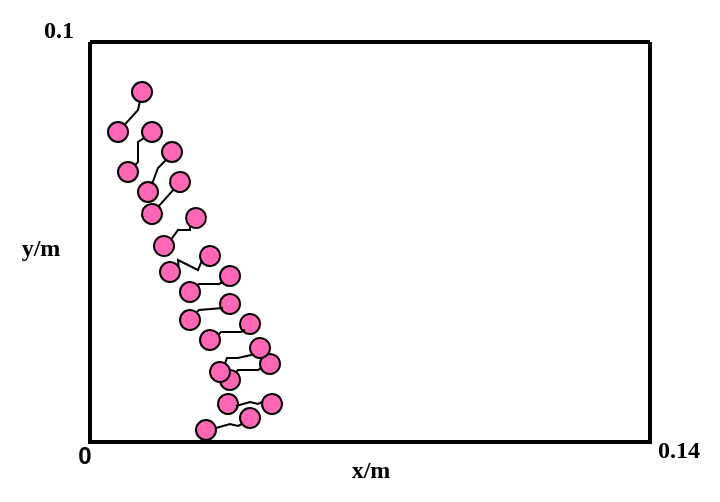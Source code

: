 <mxfile version="21.1.7" type="github">
  <diagram id="Cu6BmdPR7tdzUya2GzKG" name="第 1 页">
    <mxGraphModel dx="780" dy="414" grid="1" gridSize="10" guides="1" tooltips="1" connect="1" arrows="1" fold="1" page="1" pageScale="1" pageWidth="827" pageHeight="1169" math="0" shadow="0">
      <root>
        <mxCell id="0" />
        <mxCell id="1" parent="0" />
        <mxCell id="Zn6deWEafZFkDb37yghi-1" value="" style="group" parent="1" vertex="1" connectable="0">
          <mxGeometry x="76" y="246" width="280" height="205.877" as="geometry" />
        </mxCell>
        <mxCell id="Zn6deWEafZFkDb37yghi-2" value="" style="swimlane;startSize=0;strokeWidth=2;" parent="Zn6deWEafZFkDb37yghi-1" vertex="1">
          <mxGeometry width="280" height="200" as="geometry">
            <mxRectangle x="120" y="280" width="50" height="40" as="alternateBounds" />
          </mxGeometry>
        </mxCell>
        <mxCell id="Zn6deWEafZFkDb37yghi-3" value="" style="group;rotation=40;" parent="Zn6deWEafZFkDb37yghi-2" vertex="1" connectable="0">
          <mxGeometry x="50" y="120" width="20" height="30" as="geometry" />
        </mxCell>
        <mxCell id="Zn6deWEafZFkDb37yghi-4" value="" style="ellipse;whiteSpace=wrap;html=1;aspect=fixed;fillColor=#FF66B3;rotation=40;" parent="Zn6deWEafZFkDb37yghi-3" vertex="1">
          <mxGeometry x="15" y="6" width="10" height="10" as="geometry" />
        </mxCell>
        <mxCell id="Zn6deWEafZFkDb37yghi-5" value="" style="ellipse;whiteSpace=wrap;html=1;aspect=fixed;fillColor=#FF66B3;rotation=40;" parent="Zn6deWEafZFkDb37yghi-3" vertex="1">
          <mxGeometry x="-5" y="14" width="10" height="10" as="geometry" />
        </mxCell>
        <mxCell id="Zn6deWEafZFkDb37yghi-7" value="" style="group;rotation=40;" parent="Zn6deWEafZFkDb37yghi-3" vertex="1" connectable="0">
          <mxGeometry x="-10" y="-24" width="20" height="30" as="geometry" />
        </mxCell>
        <mxCell id="Zn6deWEafZFkDb37yghi-8" value="" style="ellipse;whiteSpace=wrap;html=1;aspect=fixed;fillColor=#FF66B3;rotation=40;" parent="Zn6deWEafZFkDb37yghi-7" vertex="1">
          <mxGeometry x="15" y="6" width="10" height="10" as="geometry" />
        </mxCell>
        <mxCell id="Zn6deWEafZFkDb37yghi-9" value="" style="ellipse;whiteSpace=wrap;html=1;aspect=fixed;fillColor=#FF66B3;rotation=40;" parent="Zn6deWEafZFkDb37yghi-7" vertex="1">
          <mxGeometry x="-5" y="14" width="10" height="10" as="geometry" />
        </mxCell>
        <mxCell id="Zn6deWEafZFkDb37yghi-11" value="" style="group;rotation=20;" parent="Zn6deWEafZFkDb37yghi-2" vertex="1" connectable="0">
          <mxGeometry x="35" y="80" width="20" height="30" as="geometry" />
        </mxCell>
        <mxCell id="Zn6deWEafZFkDb37yghi-12" value="" style="ellipse;whiteSpace=wrap;html=1;aspect=fixed;fillColor=#FF66B3;rotation=20;" parent="Zn6deWEafZFkDb37yghi-11" vertex="1">
          <mxGeometry x="13" y="3" width="10" height="10" as="geometry" />
        </mxCell>
        <mxCell id="Zn6deWEafZFkDb37yghi-13" value="" style="ellipse;whiteSpace=wrap;html=1;aspect=fixed;fillColor=#FF66B3;rotation=20;" parent="Zn6deWEafZFkDb37yghi-11" vertex="1">
          <mxGeometry x="-3" y="17" width="10" height="10" as="geometry" />
        </mxCell>
        <mxCell id="Zn6deWEafZFkDb37yghi-14" value="" style="endArrow=none;html=1;rounded=0;startArrow=none;entryX=0.345;entryY=0.95;entryDx=0;entryDy=0;entryPerimeter=0;exitX=0.737;exitY=0.019;exitDx=0;exitDy=0;exitPerimeter=0;" parent="Zn6deWEafZFkDb37yghi-11" source="Zn6deWEafZFkDb37yghi-13" target="Zn6deWEafZFkDb37yghi-12" edge="1">
          <mxGeometry width="50" height="50" relative="1" as="geometry">
            <mxPoint x="-18" y="64" as="sourcePoint" />
            <mxPoint x="45" y="33" as="targetPoint" />
            <Array as="points">
              <mxPoint x="9" y="14" />
              <mxPoint x="15" y="14" />
            </Array>
          </mxGeometry>
        </mxCell>
        <mxCell id="Zn6deWEafZFkDb37yghi-15" value="" style="group;rotation=15;" parent="Zn6deWEafZFkDb37yghi-11" vertex="1" connectable="0">
          <mxGeometry x="-7" y="-17" width="20" height="30" as="geometry" />
        </mxCell>
        <mxCell id="Zn6deWEafZFkDb37yghi-16" value="" style="ellipse;whiteSpace=wrap;html=1;aspect=fixed;fillColor=#FF66B3;rotation=15;" parent="Zn6deWEafZFkDb37yghi-15" vertex="1">
          <mxGeometry x="12" y="2" width="10" height="10" as="geometry" />
        </mxCell>
        <mxCell id="Zn6deWEafZFkDb37yghi-17" value="" style="ellipse;whiteSpace=wrap;html=1;aspect=fixed;fillColor=#FF66B3;rotation=15;" parent="Zn6deWEafZFkDb37yghi-15" vertex="1">
          <mxGeometry x="-2" y="18" width="10" height="10" as="geometry" />
        </mxCell>
        <mxCell id="Zn6deWEafZFkDb37yghi-18" value="" style="endArrow=none;html=1;rounded=0;startArrow=none;" parent="Zn6deWEafZFkDb37yghi-15" source="Zn6deWEafZFkDb37yghi-17" target="Zn6deWEafZFkDb37yghi-16" edge="1">
          <mxGeometry width="50" height="50" relative="1" as="geometry">
            <mxPoint x="-14" y="66" as="sourcePoint" />
            <mxPoint x="47" y="30" as="targetPoint" />
          </mxGeometry>
        </mxCell>
        <mxCell id="Zn6deWEafZFkDb37yghi-19" value="" style="group;rotation=90;" parent="Zn6deWEafZFkDb37yghi-2" vertex="1" connectable="0">
          <mxGeometry x="15" y="40" width="20" height="30" as="geometry" />
        </mxCell>
        <mxCell id="Zn6deWEafZFkDb37yghi-20" value="" style="ellipse;whiteSpace=wrap;html=1;aspect=fixed;fillColor=#FF66B3;rotation=0;" parent="Zn6deWEafZFkDb37yghi-19" vertex="1">
          <mxGeometry x="11" width="10" height="10" as="geometry" />
        </mxCell>
        <mxCell id="Zn6deWEafZFkDb37yghi-21" value="" style="ellipse;whiteSpace=wrap;html=1;aspect=fixed;fillColor=#FF66B3;rotation=0;" parent="Zn6deWEafZFkDb37yghi-19" vertex="1">
          <mxGeometry x="-1" y="20" width="10" height="10" as="geometry" />
        </mxCell>
        <mxCell id="Zn6deWEafZFkDb37yghi-23" value="" style="group;rotation=90;" parent="Zn6deWEafZFkDb37yghi-2" vertex="1" connectable="0">
          <mxGeometry x="10" y="20" width="20" height="30" as="geometry" />
        </mxCell>
        <mxCell id="Zn6deWEafZFkDb37yghi-24" value="" style="ellipse;whiteSpace=wrap;html=1;aspect=fixed;fillColor=#FF66B3;rotation=0;" parent="Zn6deWEafZFkDb37yghi-23" vertex="1">
          <mxGeometry x="11" width="10" height="10" as="geometry" />
        </mxCell>
        <mxCell id="Zn6deWEafZFkDb37yghi-25" value="" style="ellipse;whiteSpace=wrap;html=1;aspect=fixed;fillColor=#FF66B3;rotation=0;" parent="Zn6deWEafZFkDb37yghi-23" vertex="1">
          <mxGeometry x="-1" y="20" width="10" height="10" as="geometry" />
        </mxCell>
        <mxCell id="Zn6deWEafZFkDb37yghi-26" value="" style="endArrow=none;html=1;rounded=0;startArrow=none;" parent="Zn6deWEafZFkDb37yghi-23" source="Zn6deWEafZFkDb37yghi-25" target="Zn6deWEafZFkDb37yghi-24" edge="1">
          <mxGeometry width="50" height="50" relative="1" as="geometry">
            <mxPoint y="70" as="sourcePoint" />
            <mxPoint x="49" y="20" as="targetPoint" />
            <Array as="points">
              <mxPoint x="14" y="14" />
            </Array>
          </mxGeometry>
        </mxCell>
        <mxCell id="Zn6deWEafZFkDb37yghi-27" value="" style="group;rotation=40;" parent="Zn6deWEafZFkDb37yghi-1" vertex="1" connectable="0">
          <mxGeometry x="60" y="130" width="20" height="30" as="geometry" />
        </mxCell>
        <mxCell id="Zn6deWEafZFkDb37yghi-28" value="" style="ellipse;whiteSpace=wrap;html=1;aspect=fixed;fillColor=#FF66B3;rotation=40;" parent="Zn6deWEafZFkDb37yghi-27" vertex="1">
          <mxGeometry x="15" y="6" width="10" height="10" as="geometry" />
        </mxCell>
        <mxCell id="Zn6deWEafZFkDb37yghi-29" value="" style="ellipse;whiteSpace=wrap;html=1;aspect=fixed;fillColor=#FF66B3;rotation=40;" parent="Zn6deWEafZFkDb37yghi-27" vertex="1">
          <mxGeometry x="-5" y="14" width="10" height="10" as="geometry" />
        </mxCell>
        <mxCell id="Zn6deWEafZFkDb37yghi-31" value="" style="group;rotation=40;" parent="Zn6deWEafZFkDb37yghi-1" vertex="1" connectable="0">
          <mxGeometry x="50" y="106" width="20" height="30" as="geometry" />
        </mxCell>
        <mxCell id="Zn6deWEafZFkDb37yghi-32" value="" style="ellipse;whiteSpace=wrap;html=1;aspect=fixed;fillColor=#FF66B3;rotation=40;" parent="Zn6deWEafZFkDb37yghi-31" vertex="1">
          <mxGeometry x="15" y="6" width="10" height="10" as="geometry" />
        </mxCell>
        <mxCell id="Zn6deWEafZFkDb37yghi-33" value="" style="ellipse;whiteSpace=wrap;html=1;aspect=fixed;fillColor=#FF66B3;rotation=40;" parent="Zn6deWEafZFkDb37yghi-31" vertex="1">
          <mxGeometry x="-5" y="14" width="10" height="10" as="geometry" />
        </mxCell>
        <mxCell id="v7cASYLZPCONkCWcUtkk-8" value="" style="endArrow=none;html=1;rounded=0;startArrow=none;" parent="Zn6deWEafZFkDb37yghi-31" edge="1">
          <mxGeometry width="50" height="50" relative="1" as="geometry">
            <mxPoint x="3.5" y="16" as="sourcePoint" />
            <mxPoint x="16.5" y="14" as="targetPoint" />
            <Array as="points">
              <mxPoint x="4.5" y="15" />
              <mxPoint x="14.5" y="15" />
            </Array>
          </mxGeometry>
        </mxCell>
        <mxCell id="Zn6deWEafZFkDb37yghi-35" value="" style="group;rotation=40;" parent="Zn6deWEafZFkDb37yghi-1" vertex="1" connectable="0">
          <mxGeometry x="70" y="150" width="20" height="56" as="geometry" />
        </mxCell>
        <mxCell id="Zn6deWEafZFkDb37yghi-36" value="" style="ellipse;whiteSpace=wrap;html=1;aspect=fixed;fillColor=#FF66B3;rotation=40;" parent="Zn6deWEafZFkDb37yghi-35" vertex="1">
          <mxGeometry x="15" y="6" width="10" height="10" as="geometry" />
        </mxCell>
        <mxCell id="Zn6deWEafZFkDb37yghi-37" value="" style="ellipse;whiteSpace=wrap;html=1;aspect=fixed;fillColor=#FF66B3;rotation=40;" parent="Zn6deWEafZFkDb37yghi-35" vertex="1">
          <mxGeometry x="-5" y="14" width="10" height="10" as="geometry" />
        </mxCell>
        <mxCell id="Zn6deWEafZFkDb37yghi-39" value="" style="group;rotation=60;" parent="Zn6deWEafZFkDb37yghi-35" vertex="1" connectable="0">
          <mxGeometry y="16" width="20" height="40" as="geometry" />
        </mxCell>
        <mxCell id="Zn6deWEafZFkDb37yghi-40" value="" style="ellipse;whiteSpace=wrap;html=1;aspect=fixed;fillColor=#FF66B3;rotation=60;" parent="Zn6deWEafZFkDb37yghi-39" vertex="1">
          <mxGeometry x="16" y="10" width="10" height="10" as="geometry" />
        </mxCell>
        <mxCell id="Zn6deWEafZFkDb37yghi-41" value="" style="ellipse;whiteSpace=wrap;html=1;aspect=fixed;fillColor=#FF66B3;rotation=60;" parent="Zn6deWEafZFkDb37yghi-39" vertex="1">
          <mxGeometry x="-6" y="10" width="10" height="10" as="geometry" />
        </mxCell>
        <mxCell id="Zn6deWEafZFkDb37yghi-43" value="" style="group;rotation=135;" parent="Zn6deWEafZFkDb37yghi-39" vertex="1" connectable="0">
          <mxGeometry x="-11" y="10" width="20" height="30" as="geometry" />
        </mxCell>
        <mxCell id="Zn6deWEafZFkDb37yghi-44" value="" style="ellipse;whiteSpace=wrap;html=1;aspect=fixed;fillColor=#FF66B3;rotation=45;" parent="Zn6deWEafZFkDb37yghi-43" vertex="1">
          <mxGeometry x="16" y="7" width="10" height="10" as="geometry" />
        </mxCell>
        <mxCell id="Zn6deWEafZFkDb37yghi-45" value="" style="ellipse;whiteSpace=wrap;html=1;aspect=fixed;fillColor=#FF66B3;rotation=45;" parent="Zn6deWEafZFkDb37yghi-43" vertex="1">
          <mxGeometry x="-6" y="13" width="10" height="10" as="geometry" />
        </mxCell>
        <mxCell id="Zn6deWEafZFkDb37yghi-47" value="" style="group;rotation=120;" parent="Zn6deWEafZFkDb37yghi-35" vertex="1" connectable="0">
          <mxGeometry x="-5" y="-6" width="20" height="30" as="geometry" />
        </mxCell>
        <mxCell id="Zn6deWEafZFkDb37yghi-48" value="" style="ellipse;whiteSpace=wrap;html=1;aspect=fixed;fillColor=#FF66B3;rotation=30;" parent="Zn6deWEafZFkDb37yghi-47" vertex="1">
          <mxGeometry x="15" y="4" width="10" height="10" as="geometry" />
        </mxCell>
        <mxCell id="Zn6deWEafZFkDb37yghi-49" value="" style="ellipse;whiteSpace=wrap;html=1;aspect=fixed;fillColor=#FF66B3;rotation=30;" parent="Zn6deWEafZFkDb37yghi-47" vertex="1">
          <mxGeometry x="-5" y="16" width="10" height="10" as="geometry" />
        </mxCell>
        <mxCell id="v7cASYLZPCONkCWcUtkk-11" value="" style="endArrow=none;html=1;rounded=0;startArrow=none;exitX=0.5;exitY=0;exitDx=0;exitDy=0;entryX=0.329;entryY=0.985;entryDx=0;entryDy=0;entryPerimeter=0;" parent="Zn6deWEafZFkDb37yghi-47" source="Zn6deWEafZFkDb37yghi-49" target="Zn6deWEafZFkDb37yghi-48" edge="1">
          <mxGeometry width="50" height="50" relative="1" as="geometry">
            <mxPoint x="2.5" y="15" as="sourcePoint" />
            <mxPoint x="15.5" y="13" as="targetPoint" />
            <Array as="points">
              <mxPoint x="3.5" y="14" />
              <mxPoint x="9" y="14" />
            </Array>
          </mxGeometry>
        </mxCell>
        <mxCell id="Zn6deWEafZFkDb37yghi-51" value="" style="group;rotation=90;" parent="Zn6deWEafZFkDb37yghi-1" vertex="1" connectable="0">
          <mxGeometry x="25" y="50" width="20" height="30" as="geometry" />
        </mxCell>
        <mxCell id="Zn6deWEafZFkDb37yghi-52" value="" style="ellipse;whiteSpace=wrap;html=1;aspect=fixed;fillColor=#FF66B3;rotation=0;" parent="Zn6deWEafZFkDb37yghi-51" vertex="1">
          <mxGeometry x="11" width="10" height="10" as="geometry" />
        </mxCell>
        <mxCell id="Zn6deWEafZFkDb37yghi-53" value="" style="ellipse;whiteSpace=wrap;html=1;aspect=fixed;fillColor=#FF66B3;rotation=0;" parent="Zn6deWEafZFkDb37yghi-51" vertex="1">
          <mxGeometry x="-1" y="20" width="10" height="10" as="geometry" />
        </mxCell>
        <mxCell id="Zn6deWEafZFkDb37yghi-55" value="&lt;b&gt;0&lt;/b&gt;" style="text;html=1;align=center;verticalAlign=middle;resizable=0;points=[];autosize=1;strokeColor=none;fillColor=none;" parent="1" vertex="1">
          <mxGeometry x="58" y="438" width="30" height="30" as="geometry" />
        </mxCell>
        <mxCell id="Zn6deWEafZFkDb37yghi-56" value="&lt;font face=&quot;Times New Roman&quot;&gt;&lt;b&gt;x/m&lt;/b&gt;&lt;/font&gt;" style="text;html=1;align=center;verticalAlign=middle;resizable=0;points=[];autosize=1;strokeColor=none;fillColor=none;" parent="1" vertex="1">
          <mxGeometry x="196" y="445" width="40" height="30" as="geometry" />
        </mxCell>
        <mxCell id="Zn6deWEafZFkDb37yghi-57" value="&lt;font face=&quot;Times New Roman&quot;&gt;&lt;b&gt;y/m&lt;/b&gt;&lt;/font&gt;" style="text;html=1;align=center;verticalAlign=middle;resizable=0;points=[];autosize=1;strokeColor=none;fillColor=none;" parent="1" vertex="1">
          <mxGeometry x="31" y="333.94" width="40" height="30" as="geometry" />
        </mxCell>
        <mxCell id="v7cASYLZPCONkCWcUtkk-4" value="" style="endArrow=none;html=1;rounded=0;startArrow=none;exitX=1;exitY=0;exitDx=0;exitDy=0;" parent="1" source="Zn6deWEafZFkDb37yghi-21" edge="1">
          <mxGeometry width="50" height="50" relative="1" as="geometry">
            <mxPoint x="100" y="310" as="sourcePoint" />
            <mxPoint x="103" y="294" as="targetPoint" />
            <Array as="points">
              <mxPoint x="100" y="306" />
              <mxPoint x="100" y="296" />
            </Array>
          </mxGeometry>
        </mxCell>
        <mxCell id="v7cASYLZPCONkCWcUtkk-6" value="" style="endArrow=none;html=1;rounded=0;startArrow=none;" parent="1" edge="1">
          <mxGeometry width="50" height="50" relative="1" as="geometry">
            <mxPoint x="107" y="317" as="sourcePoint" />
            <mxPoint x="114" y="305" as="targetPoint" />
            <Array as="points">
              <mxPoint x="110" y="309" />
            </Array>
          </mxGeometry>
        </mxCell>
        <mxCell id="v7cASYLZPCONkCWcUtkk-7" value="" style="endArrow=none;html=1;rounded=0;startArrow=none;exitX=0.637;exitY=0.003;exitDx=0;exitDy=0;exitPerimeter=0;" parent="1" source="Zn6deWEafZFkDb37yghi-9" edge="1">
          <mxGeometry width="50" height="50" relative="1" as="geometry">
            <mxPoint x="119" y="357" as="sourcePoint" />
            <mxPoint x="132" y="355" as="targetPoint" />
            <Array as="points">
              <mxPoint x="120" y="355" />
              <mxPoint x="130" y="360" />
            </Array>
          </mxGeometry>
        </mxCell>
        <mxCell id="v7cASYLZPCONkCWcUtkk-9" value="" style="endArrow=none;html=1;rounded=0;startArrow=none;" parent="1" edge="1">
          <mxGeometry width="50" height="50" relative="1" as="geometry">
            <mxPoint x="129.5" y="381" as="sourcePoint" />
            <mxPoint x="142.5" y="379" as="targetPoint" />
            <Array as="points">
              <mxPoint x="130.5" y="380" />
            </Array>
          </mxGeometry>
        </mxCell>
        <mxCell id="v7cASYLZPCONkCWcUtkk-10" value="" style="endArrow=none;html=1;rounded=0;startArrow=none;" parent="1" edge="1">
          <mxGeometry width="50" height="50" relative="1" as="geometry">
            <mxPoint x="140.5" y="392" as="sourcePoint" />
            <mxPoint x="153.5" y="390" as="targetPoint" />
            <Array as="points">
              <mxPoint x="141.5" y="391" />
              <mxPoint x="151.5" y="391" />
            </Array>
          </mxGeometry>
        </mxCell>
        <mxCell id="v7cASYLZPCONkCWcUtkk-12" value="" style="endArrow=none;html=1;rounded=0;startArrow=none;" parent="1" edge="1">
          <mxGeometry width="50" height="50" relative="1" as="geometry">
            <mxPoint x="149" y="411" as="sourcePoint" />
            <mxPoint x="162" y="409" as="targetPoint" />
            <Array as="points">
              <mxPoint x="150" y="410" />
              <mxPoint x="160" y="410" />
            </Array>
          </mxGeometry>
        </mxCell>
        <mxCell id="v7cASYLZPCONkCWcUtkk-14" value="" style="endArrow=none;html=1;rounded=0;startArrow=none;" parent="1" edge="1">
          <mxGeometry width="50" height="50" relative="1" as="geometry">
            <mxPoint x="149" y="428" as="sourcePoint" />
            <mxPoint x="162" y="426" as="targetPoint" />
            <Array as="points">
              <mxPoint x="156" y="426" />
              <mxPoint x="160" y="427" />
            </Array>
          </mxGeometry>
        </mxCell>
        <mxCell id="v7cASYLZPCONkCWcUtkk-15" value="" style="endArrow=none;html=1;rounded=0;startArrow=none;" parent="1" edge="1">
          <mxGeometry width="50" height="50" relative="1" as="geometry">
            <mxPoint x="139" y="439" as="sourcePoint" />
            <mxPoint x="152" y="437" as="targetPoint" />
            <Array as="points">
              <mxPoint x="146" y="437" />
              <mxPoint x="150" y="438" />
            </Array>
          </mxGeometry>
        </mxCell>
        <mxCell id="mIdQcTigcdXXmy8zboVy-1" value="&lt;font style=&quot;font-size: 12px;&quot; face=&quot;Times New Roman&quot;&gt;&lt;b&gt;0.1&lt;/b&gt;&lt;/font&gt;" style="text;html=1;align=center;verticalAlign=middle;resizable=0;points=[];autosize=1;strokeColor=none;fillColor=none;" vertex="1" parent="1">
          <mxGeometry x="40" y="225" width="40" height="30" as="geometry" />
        </mxCell>
        <mxCell id="mIdQcTigcdXXmy8zboVy-2" value="&lt;font face=&quot;Times New Roman&quot;&gt;&lt;b&gt;0.14&lt;/b&gt;&lt;/font&gt;" style="text;html=1;align=center;verticalAlign=middle;resizable=0;points=[];autosize=1;strokeColor=none;fillColor=none;" vertex="1" parent="1">
          <mxGeometry x="350" y="435" width="40" height="30" as="geometry" />
        </mxCell>
      </root>
    </mxGraphModel>
  </diagram>
</mxfile>
